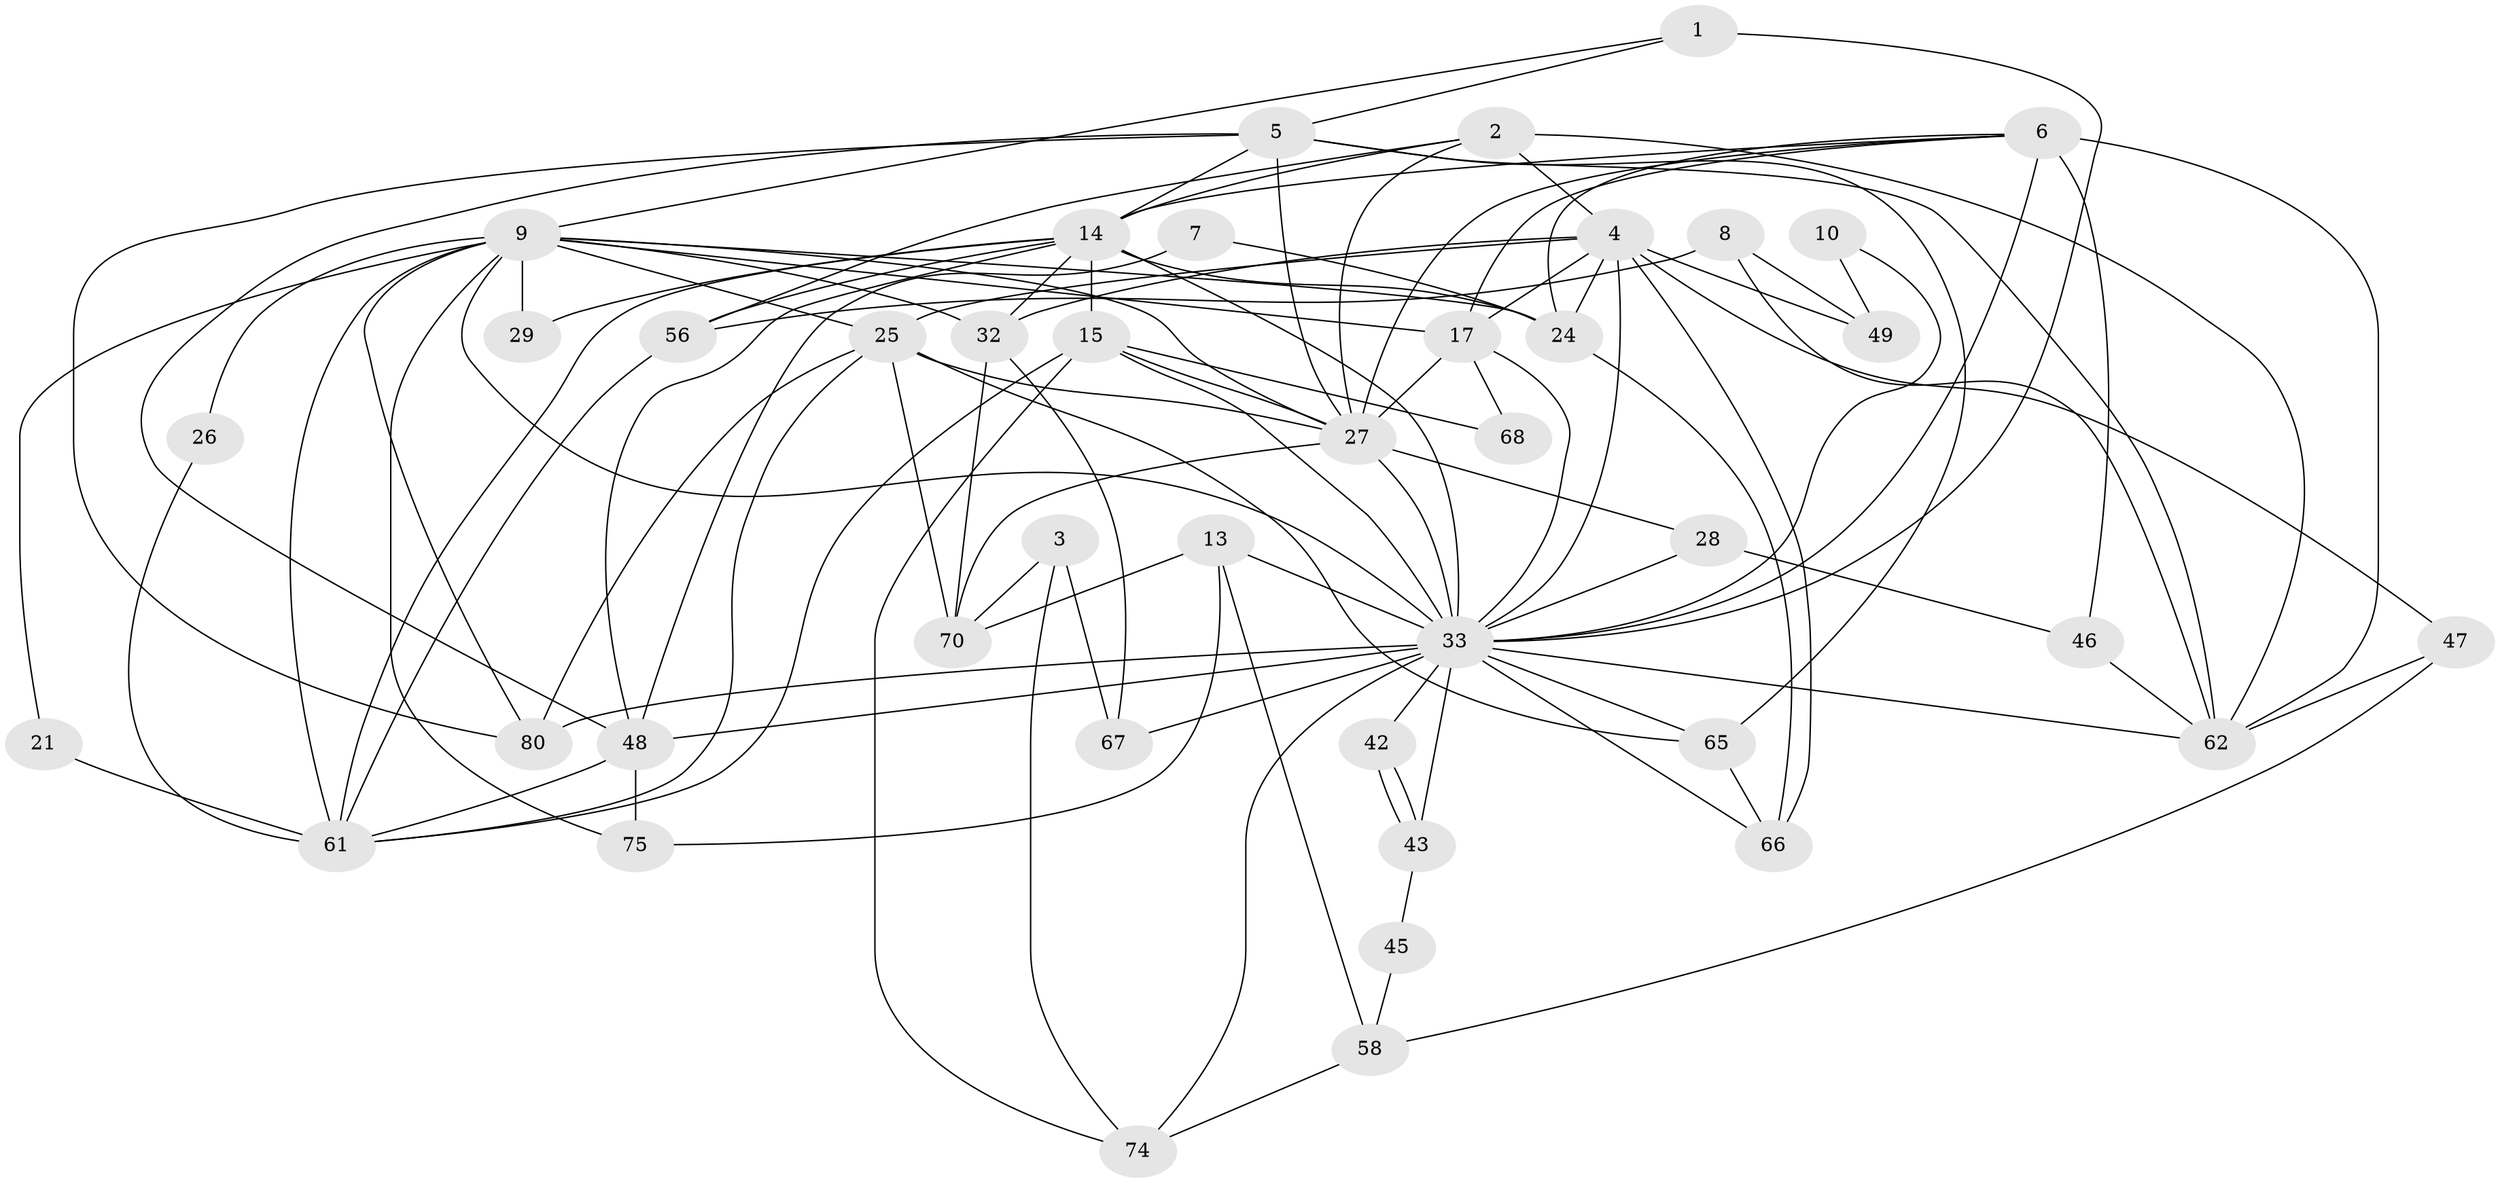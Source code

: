 // original degree distribution, {2: 0.17857142857142858, 4: 0.30952380952380953, 3: 0.21428571428571427, 5: 0.10714285714285714, 6: 0.13095238095238096, 8: 0.023809523809523808, 7: 0.03571428571428571}
// Generated by graph-tools (version 1.1) at 2025/14/03/09/25 04:14:51]
// undirected, 42 vertices, 107 edges
graph export_dot {
graph [start="1"]
  node [color=gray90,style=filled];
  1 [super="+12"];
  2 [super="+11+53"];
  3 [super="+16"];
  4 [super="+30+22"];
  5 [super="+76+82"];
  6 [super="+23"];
  7;
  8;
  9 [super="+31+64+19"];
  10;
  13 [super="+52"];
  14 [super="+18+55"];
  15 [super="+35+73"];
  17 [super="+20+44"];
  21;
  24 [super="+59"];
  25 [super="+34"];
  26;
  27 [super="+36"];
  28;
  29;
  32 [super="+40+37"];
  33 [super="+71+51+41"];
  42;
  43 [super="+69"];
  45;
  46 [super="+63"];
  47;
  48 [super="+84"];
  49;
  56 [super="+72"];
  58;
  61 [super="+77"];
  62;
  65;
  66;
  67;
  68;
  70;
  74;
  75;
  80;
  1 -- 33 [weight=2];
  1 -- 5;
  1 -- 9;
  2 -- 14;
  2 -- 27;
  2 -- 4 [weight=2];
  2 -- 62;
  2 -- 56;
  3 -- 70 [weight=2];
  3 -- 67;
  3 -- 74;
  4 -- 49;
  4 -- 66;
  4 -- 24;
  4 -- 32;
  4 -- 17;
  4 -- 33;
  4 -- 25;
  4 -- 47;
  5 -- 48;
  5 -- 65;
  5 -- 80;
  5 -- 62;
  5 -- 27;
  5 -- 14;
  6 -- 62;
  6 -- 14;
  6 -- 27;
  6 -- 17;
  6 -- 24;
  6 -- 46;
  6 -- 33 [weight=3];
  7 -- 48;
  7 -- 24;
  8 -- 56;
  8 -- 62;
  8 -- 49;
  9 -- 75;
  9 -- 80;
  9 -- 61;
  9 -- 21;
  9 -- 25;
  9 -- 26;
  9 -- 27;
  9 -- 29;
  9 -- 32;
  9 -- 24;
  9 -- 33 [weight=2];
  9 -- 17 [weight=2];
  10 -- 49;
  10 -- 33;
  13 -- 70;
  13 -- 33 [weight=2];
  13 -- 58;
  13 -- 75;
  14 -- 48;
  14 -- 56;
  14 -- 32;
  14 -- 24;
  14 -- 61;
  14 -- 29;
  14 -- 15;
  14 -- 33;
  15 -- 61;
  15 -- 33 [weight=3];
  15 -- 68;
  15 -- 74;
  15 -- 27;
  17 -- 68;
  17 -- 27 [weight=2];
  17 -- 33;
  21 -- 61 [weight=2];
  24 -- 66;
  25 -- 65;
  25 -- 61;
  25 -- 80;
  25 -- 70;
  25 -- 27;
  26 -- 61;
  27 -- 70;
  27 -- 28;
  27 -- 33 [weight=2];
  28 -- 46;
  28 -- 33;
  32 -- 70;
  32 -- 67;
  33 -- 62;
  33 -- 65;
  33 -- 43 [weight=3];
  33 -- 66;
  33 -- 67;
  33 -- 42;
  33 -- 74;
  33 -- 48;
  33 -- 80;
  42 -- 43;
  42 -- 43;
  43 -- 45;
  45 -- 58;
  46 -- 62;
  47 -- 62;
  47 -- 58;
  48 -- 75;
  48 -- 61;
  56 -- 61;
  58 -- 74;
  65 -- 66;
}
